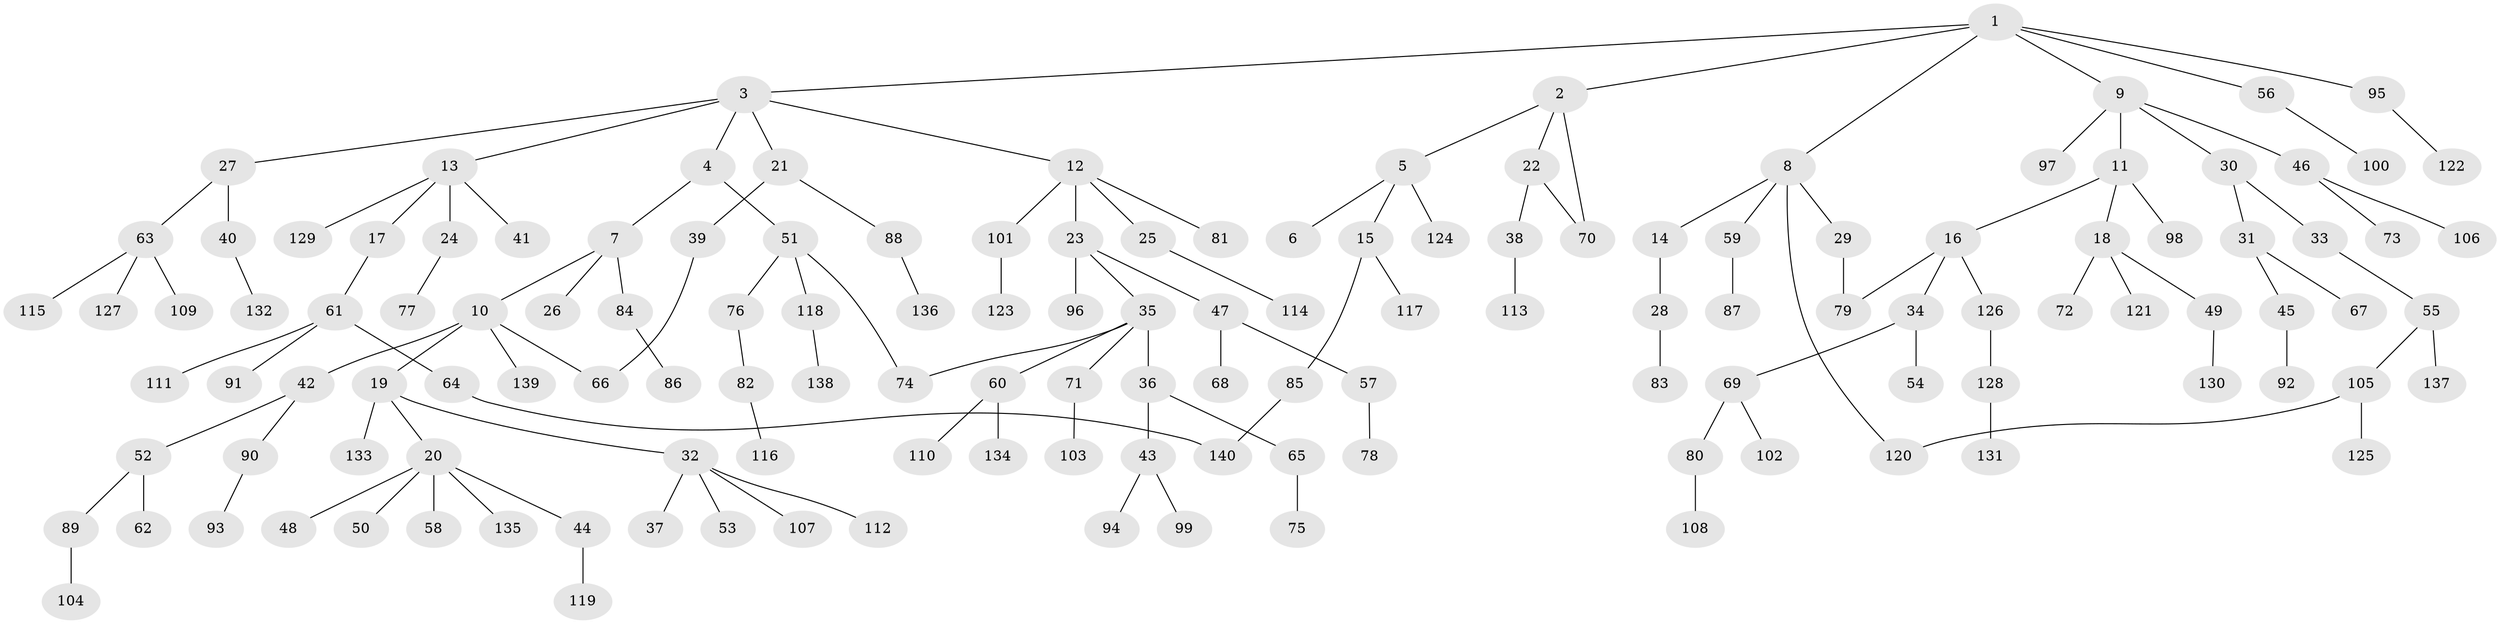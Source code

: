 // Generated by graph-tools (version 1.1) at 2025/34/03/09/25 02:34:16]
// undirected, 140 vertices, 145 edges
graph export_dot {
graph [start="1"]
  node [color=gray90,style=filled];
  1;
  2;
  3;
  4;
  5;
  6;
  7;
  8;
  9;
  10;
  11;
  12;
  13;
  14;
  15;
  16;
  17;
  18;
  19;
  20;
  21;
  22;
  23;
  24;
  25;
  26;
  27;
  28;
  29;
  30;
  31;
  32;
  33;
  34;
  35;
  36;
  37;
  38;
  39;
  40;
  41;
  42;
  43;
  44;
  45;
  46;
  47;
  48;
  49;
  50;
  51;
  52;
  53;
  54;
  55;
  56;
  57;
  58;
  59;
  60;
  61;
  62;
  63;
  64;
  65;
  66;
  67;
  68;
  69;
  70;
  71;
  72;
  73;
  74;
  75;
  76;
  77;
  78;
  79;
  80;
  81;
  82;
  83;
  84;
  85;
  86;
  87;
  88;
  89;
  90;
  91;
  92;
  93;
  94;
  95;
  96;
  97;
  98;
  99;
  100;
  101;
  102;
  103;
  104;
  105;
  106;
  107;
  108;
  109;
  110;
  111;
  112;
  113;
  114;
  115;
  116;
  117;
  118;
  119;
  120;
  121;
  122;
  123;
  124;
  125;
  126;
  127;
  128;
  129;
  130;
  131;
  132;
  133;
  134;
  135;
  136;
  137;
  138;
  139;
  140;
  1 -- 2;
  1 -- 3;
  1 -- 8;
  1 -- 9;
  1 -- 56;
  1 -- 95;
  2 -- 5;
  2 -- 22;
  2 -- 70;
  3 -- 4;
  3 -- 12;
  3 -- 13;
  3 -- 21;
  3 -- 27;
  4 -- 7;
  4 -- 51;
  5 -- 6;
  5 -- 15;
  5 -- 124;
  7 -- 10;
  7 -- 26;
  7 -- 84;
  8 -- 14;
  8 -- 29;
  8 -- 59;
  8 -- 120;
  9 -- 11;
  9 -- 30;
  9 -- 46;
  9 -- 97;
  10 -- 19;
  10 -- 42;
  10 -- 66;
  10 -- 139;
  11 -- 16;
  11 -- 18;
  11 -- 98;
  12 -- 23;
  12 -- 25;
  12 -- 81;
  12 -- 101;
  13 -- 17;
  13 -- 24;
  13 -- 41;
  13 -- 129;
  14 -- 28;
  15 -- 85;
  15 -- 117;
  16 -- 34;
  16 -- 79;
  16 -- 126;
  17 -- 61;
  18 -- 49;
  18 -- 72;
  18 -- 121;
  19 -- 20;
  19 -- 32;
  19 -- 133;
  20 -- 44;
  20 -- 48;
  20 -- 50;
  20 -- 58;
  20 -- 135;
  21 -- 39;
  21 -- 88;
  22 -- 38;
  22 -- 70;
  23 -- 35;
  23 -- 47;
  23 -- 96;
  24 -- 77;
  25 -- 114;
  27 -- 40;
  27 -- 63;
  28 -- 83;
  29 -- 79;
  30 -- 31;
  30 -- 33;
  31 -- 45;
  31 -- 67;
  32 -- 37;
  32 -- 53;
  32 -- 107;
  32 -- 112;
  33 -- 55;
  34 -- 54;
  34 -- 69;
  35 -- 36;
  35 -- 60;
  35 -- 71;
  35 -- 74;
  36 -- 43;
  36 -- 65;
  38 -- 113;
  39 -- 66;
  40 -- 132;
  42 -- 52;
  42 -- 90;
  43 -- 94;
  43 -- 99;
  44 -- 119;
  45 -- 92;
  46 -- 73;
  46 -- 106;
  47 -- 57;
  47 -- 68;
  49 -- 130;
  51 -- 74;
  51 -- 76;
  51 -- 118;
  52 -- 62;
  52 -- 89;
  55 -- 105;
  55 -- 137;
  56 -- 100;
  57 -- 78;
  59 -- 87;
  60 -- 110;
  60 -- 134;
  61 -- 64;
  61 -- 91;
  61 -- 111;
  63 -- 109;
  63 -- 115;
  63 -- 127;
  64 -- 140;
  65 -- 75;
  69 -- 80;
  69 -- 102;
  71 -- 103;
  76 -- 82;
  80 -- 108;
  82 -- 116;
  84 -- 86;
  85 -- 140;
  88 -- 136;
  89 -- 104;
  90 -- 93;
  95 -- 122;
  101 -- 123;
  105 -- 125;
  105 -- 120;
  118 -- 138;
  126 -- 128;
  128 -- 131;
}
